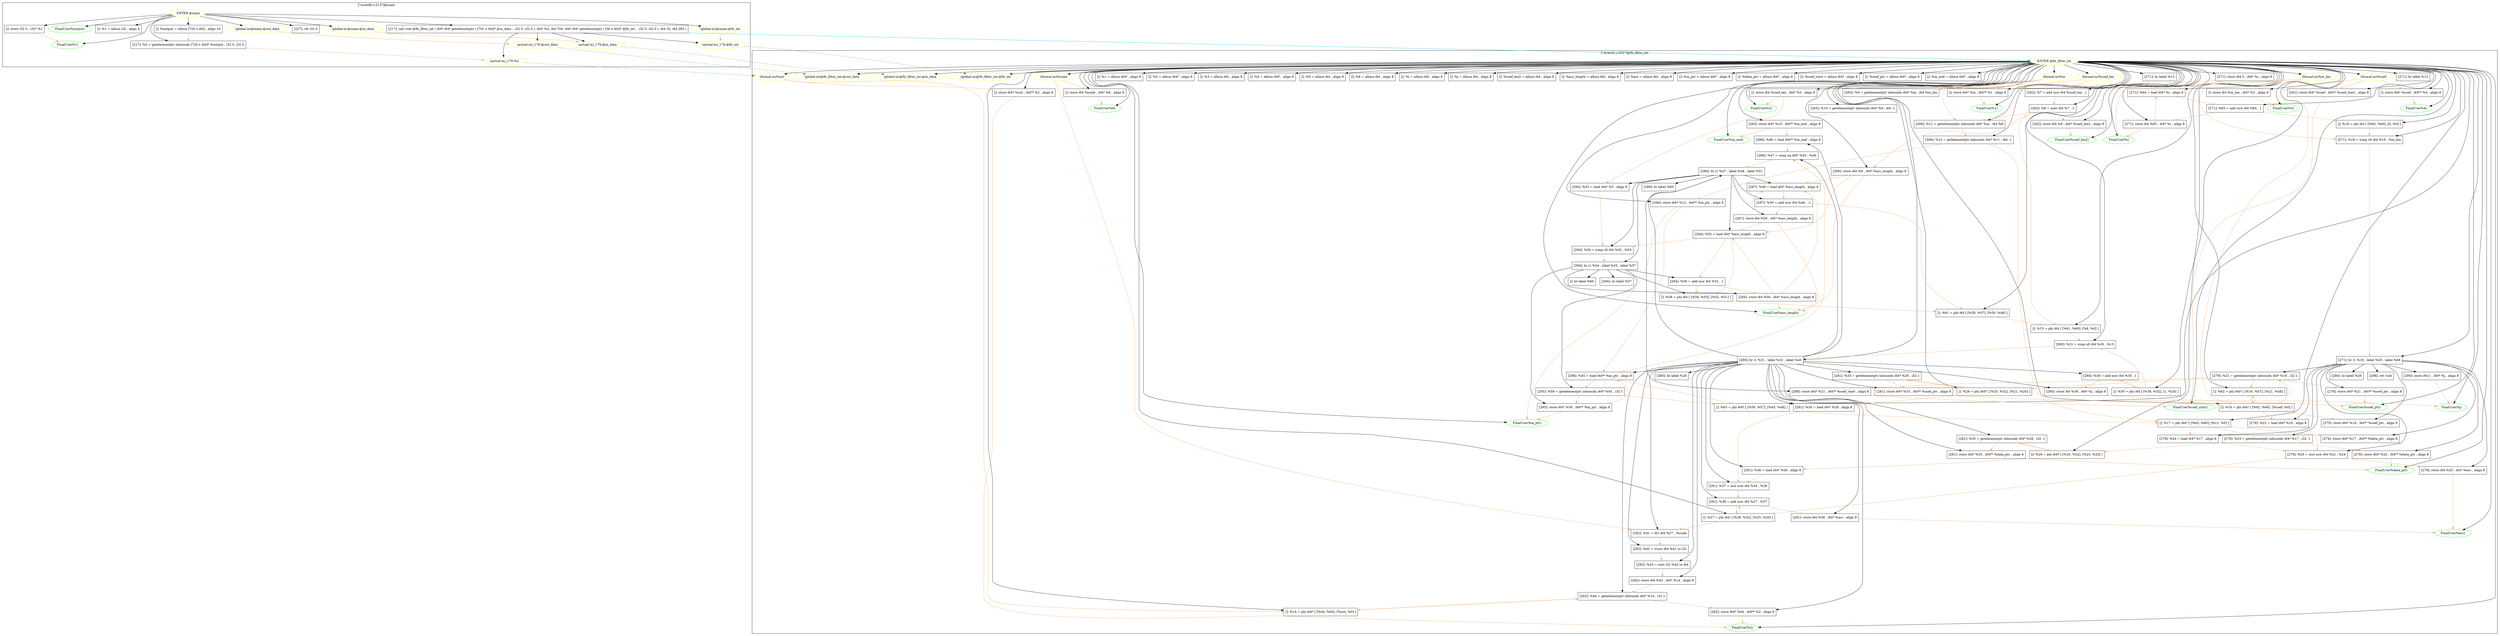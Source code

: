 digraph {
    subgraph cluster_168 {
        graph [label="[\"wcet/fir.c:213\"]@main"];
        -4611686018427387732 [label="FinalUse(%1)"
                             ,color=green];
        -4611686018427387731 [label="FinalUse(%output)"
                             ,color=green];
        168 [label="ENTER @main"
            ,color=yellow];
        171 [label="[]: %1 = alloca i32 , align 4"
            ,shape=box];
        172 [label="[]: %output = alloca [720 x i64] , align 16"
            ,shape=box];
        174 [label="[]: store i32 0 , i32* %1"
            ,shape=box];
        175 [label="[217]: %2 = getelementptr inbounds [720 x i64]* %output , i32 0, i32 0"
            ,shape=box];
        176 [label="[217]: call void @fir_filter_int ( i64* i64* getelementptr ( [701 x i64]* @in_data ,  i32 0, i32 0 ), i64* %2, i64 700, i64* i64* getelementptr ( [36 x i64]* @fir_int ,  i32 0, i32 0 ), i64 35, i64 285 )"
            ,shape=box];
        183 [label="[227]: ret i32 0"
            ,shape=box];
        75601410138153724 [label="(actual-in)_176:@out_data"
                          ,color=yellow];
        82351536043346044 [label="(global-in)@main:@out_data"
                          ,color=yellow];
        307445734561825684 [label="(actual-in)_176:@in_data"
                           ,color=yellow];
        461168601842738622 [label="(global-in)@main:@in_data"
                           ,color=yellow];
        768614336404564474 [label="(actual-in)_176:@fir_int"
                           ,color=yellow];
        4611686018427387727 [label="(actual-in)_176:%2"
                            ,color=yellow];
        4611686018427387735 [label="(global-in)@main:@fir_int"
                            ,color=yellow];
    }
    subgraph cluster_184 {
        graph [label="[\"wcet/fir.c:252\"]@fir_filter_int"];
        -4611686018427387711 [label="FinalUse(%1)"
                             ,color=green];
        -4611686018427387710 [label="FinalUse(%2)"
                             ,color=green];
        -4611686018427387709 [label="FinalUse(%3)"
                             ,color=green];
        -4611686018427387708 [label="FinalUse(%4)"
                             ,color=green];
        -4611686018427387707 [label="FinalUse(%5)"
                             ,color=green];
        -4611686018427387706 [label="FinalUse(%6)"
                             ,color=green];
        -4611686018427387705 [label="FinalUse(%i)"
                             ,color=green];
        -4611686018427387704 [label="FinalUse(%j)"
                             ,color=green];
        -4611686018427387703 [label="FinalUse(%coef_len2)"
                             ,color=green];
        -4611686018427387702 [label="FinalUse(%acc_length)"
                             ,color=green];
        -4611686018427387701 [label="FinalUse(%acc)"
                             ,color=green];
        -4611686018427387700 [label="FinalUse(%in_ptr)"
                             ,color=green];
        -4611686018427387699 [label="FinalUse(%data_ptr)"
                             ,color=green];
        -4611686018427387698 [label="FinalUse(%coef_start)"
                             ,color=green];
        -4611686018427387697 [label="FinalUse(%coef_ptr)"
                             ,color=green];
        -4611686018427387696 [label="FinalUse(%in_end)"
                             ,color=green];
        184 [label="ENTER @fir_filter_int"
            ,color=yellow];
        185 [label="(formal-in)%in"
            ,color=yellow];
        186 [label="(formal-in)%out"
            ,color=yellow];
        187 [label="(formal-in)%in_len"
            ,color=yellow];
        188 [label="(formal-in)%coef"
            ,color=yellow];
        189 [label="(formal-in)%coef_len"
            ,color=yellow];
        190 [label="(formal-in)%scale"
            ,color=yellow];
        192 [label="[]: %1 = alloca i64* , align 8"
            ,shape=box];
        193 [label="[]: %2 = alloca i64* , align 8"
            ,shape=box];
        194 [label="[]: %3 = alloca i64 , align 8"
            ,shape=box];
        195 [label="[]: %4 = alloca i64* , align 8"
            ,shape=box];
        196 [label="[]: %5 = alloca i64 , align 8"
            ,shape=box];
        197 [label="[]: %6 = alloca i64 , align 8"
            ,shape=box];
        198 [label="[]: %i = alloca i64 , align 8"
            ,shape=box];
        199 [label="[]: %j = alloca i64 , align 8"
            ,shape=box];
        200 [label="[]: %coef_len2 = alloca i64 , align 8"
            ,shape=box];
        201 [label="[]: %acc_length = alloca i64 , align 8"
            ,shape=box];
        202 [label="[]: %acc = alloca i64 , align 8"
            ,shape=box];
        203 [label="[]: %in_ptr = alloca i64* , align 8"
            ,shape=box];
        204 [label="[]: %data_ptr = alloca i64* , align 8"
            ,shape=box];
        205 [label="[]: %coef_start = alloca i64* , align 8"
            ,shape=box];
        206 [label="[]: %coef_ptr = alloca i64* , align 8"
            ,shape=box];
        207 [label="[]: %in_end = alloca i64* , align 8"
            ,shape=box];
        208 [label="[]: store i64* %in , i64** %1 , align 8"
            ,shape=box];
        209 [label="[]: store i64* %out , i64** %2 , align 8"
            ,shape=box];
        210 [label="[]: store i64 %in_len , i64* %3 , align 8"
            ,shape=box];
        211 [label="[]: store i64* %coef , i64** %4 , align 8"
            ,shape=box];
        212 [label="[]: store i64 %coef_len , i64* %5 , align 8"
            ,shape=box];
        213 [label="[]: store i64 %scale , i64* %6 , align 8"
            ,shape=box];
        214 [label="[261]: store i64* %coef , i64** %coef_start , align 8"
            ,shape=box];
        215 [label="[262]: %7 = add nsw i64 %coef_len , 1"
            ,shape=box];
        216 [label="[262]: %8 = ashr i64 %7 , 1"
            ,shape=box];
        217 [label="[262]: store i64 %8 , i64* %coef_len2 , align 8"
            ,shape=box];
        218 [label="[265]: %9 = getelementptr inbounds i64* %in , i64 %in_len"
            ,shape=box];
        219 [label="[265]: %10 = getelementptr inbounds i64* %9 , i64 -1"
            ,shape=box];
        221 [label="[265]: store i64* %10 , i64** %in_end , align 8"
            ,shape=box];
        222 [label="[266]: %11 = getelementptr inbounds i64* %in , i64 %8"
            ,shape=box];
        223 [label="[266]: %12 = getelementptr inbounds i64* %11 , i64 -1"
            ,shape=box];
        224 [label="[266]: store i64* %12 , i64** %in_ptr , align 8"
            ,shape=box];
        225 [label="[269]: store i64 %8 , i64* %acc_length , align 8"
            ,shape=box];
        226 [label="[271]: store i64 0 , i64* %i , align 8"
            ,shape=box];
        227 [label="[271]: br label %13"
            ,shape=box];
        229 [label="[]: %14 = phi i64* [ [%44, %60], [%out, %0] ]"
            ,shape=box];
        230 [label="[]: %15 = phi i64 [ [%61, %60], [%8, %0] ]"
            ,shape=box];
        231 [label="[]: %16 = phi i64* [ [%62, %60], [%coef, %0] ]"
            ,shape=box];
        232 [label="[]: %17 = phi i64* [ [%63, %60], [%12, %0] ]"
            ,shape=box];
        233 [label="[]: %18 = phi i64 [ [%65, %60], [0, %0] ]"
            ,shape=box];
        234 [label="[271]: %19 = icmp slt i64 %18 , %in_len"
            ,shape=box];
        235 [label="[271]: br i1 %19 , label %20 , label %66"
            ,shape=box];
        237 [label="[274]: store i64* %17 , i64** %data_ptr , align 8"
            ,shape=box];
        238 [label="[275]: store i64* %16 , i64** %coef_ptr , align 8"
            ,shape=box];
        239 [label="[279]: %21 = getelementptr inbounds i64* %16 , i32 1"
            ,shape=box];
        240 [label="[279]: store i64* %21 , i64** %coef_ptr , align 8"
            ,shape=box];
        241 [label="[279]: %22 = load i64* %16 , align 8"
            ,shape=box];
        242 [label="[279]: %23 = getelementptr inbounds i64* %17 , i32 -1"
            ,shape=box];
        244 [label="[279]: store i64* %23 , i64** %data_ptr , align 8"
            ,shape=box];
        245 [label="[279]: %24 = load i64* %17 , align 8"
            ,shape=box];
        246 [label="[279]: %25 = mul nsw i64 %22 , %24"
            ,shape=box];
        247 [label="[279]: store i64 %25 , i64* %acc , align 8"
            ,shape=box];
        248 [label="[280]: store i64 1 , i64* %j , align 8"
            ,shape=box];
        249 [label="[280]: br label %26"
            ,shape=box];
        251 [label="[]: %27 = phi i64 [ [%38, %32], [%25, %20] ]"
            ,shape=box];
        252 [label="[]: %28 = phi i64* [ [%35, %32], [%23, %20] ]"
            ,shape=box];
        253 [label="[]: %29 = phi i64* [ [%33, %32], [%21, %20] ]"
            ,shape=box];
        254 [label="[]: %30 = phi i64 [ [%39, %32], [1, %20] ]"
            ,shape=box];
        255 [label="[280]: %31 = icmp slt i64 %30 , %15"
            ,shape=box];
        256 [label="[280]: br i1 %31 , label %32 , label %40"
            ,shape=box];
        258 [label="[281]: %33 = getelementptr inbounds i64* %29 , i32 1"
            ,shape=box];
        259 [label="[281]: store i64* %33 , i64** %coef_ptr , align 8"
            ,shape=box];
        260 [label="[281]: %34 = load i64* %29 , align 8"
            ,shape=box];
        261 [label="[281]: %35 = getelementptr inbounds i64* %28 , i32 -1"
            ,shape=box];
        262 [label="[281]: store i64* %35 , i64** %data_ptr , align 8"
            ,shape=box];
        263 [label="[281]: %36 = load i64* %28 , align 8"
            ,shape=box];
        264 [label="[281]: %37 = mul nsw i64 %34 , %36"
            ,shape=box];
        265 [label="[281]: %38 = add nsw i64 %27 , %37"
            ,shape=box];
        266 [label="[281]: store i64 %38 , i64* %acc , align 8"
            ,shape=box];
        267 [label="[280]: %39 = add nsw i64 %30 , 1"
            ,shape=box];
        268 [label="[280]: store i64 %39 , i64* %j , align 8"
            ,shape=box];
        269 [label="[280]: br label %26"
            ,shape=box];
        271 [label="[282]: %41 = div i64 %27 , %scale"
            ,shape=box];
        272 [label="[282]: %42 = trunc i64 %41 to i32"
            ,shape=box];
        273 [label="[282]: %43 = sext i32 %42 to i64"
            ,shape=box];
        274 [label="[282]: %44 = getelementptr inbounds i64* %14 , i32 1"
            ,shape=box];
        275 [label="[282]: store i64* %44 , i64** %2 , align 8"
            ,shape=box];
        276 [label="[282]: store i64 %43 , i64* %14 , align 8"
            ,shape=box];
        277 [label="[286]: %45 = load i64** %in_ptr , align 8"
            ,shape=box];
        278 [label="[286]: %46 = load i64** %in_end , align 8"
            ,shape=box];
        279 [label="[286]: %47 = icmp eq i64* %45 , %46"
            ,shape=box];
        280 [label="[286]: br i1 %47 , label %48 , label %51"
            ,shape=box];
        282 [label="[287]: %49 = load i64* %acc_length , align 8"
            ,shape=box];
        283 [label="[287]: %50 = add nsw i64 %49 , -1"
            ,shape=box];
        284 [label="[287]: store i64 %50 , i64* %acc_length , align 8"
            ,shape=box];
        285 [label="[288]: store i64* %21 , i64** %coef_start , align 8"
            ,shape=box];
        286 [label="[289]: br label %60"
            ,shape=box];
        288 [label="[294]: %52 = load i64* %acc_length , align 8"
            ,shape=box];
        289 [label="[294]: %53 = load i64* %5 , align 8"
            ,shape=box];
        290 [label="[294]: %54 = icmp slt i64 %52 , %53"
            ,shape=box];
        291 [label="[294]: br i1 %54 , label %55 , label %57"
            ,shape=box];
        293 [label="[294]: %56 = add nsw i64 %52 , 1"
            ,shape=box];
        294 [label="[294]: store i64 %56 , i64* %acc_length , align 8"
            ,shape=box];
        295 [label="[294]: br label %57"
            ,shape=box];
        297 [label="[]: %58 = phi i64 [ [%56, %55], [%52, %51] ]"
            ,shape=box];
        298 [label="[295]: %59 = getelementptr inbounds i64* %45 , i32 1"
            ,shape=box];
        299 [label="[295]: store i64* %59 , i64** %in_ptr , align 8"
            ,shape=box];
        300 [label="[]: br label %60"
            ,shape=box];
        302 [label="[]: %61 = phi i64 [ [%58, %57], [%50, %48] ]"
            ,shape=box];
        303 [label="[]: %62 = phi i64* [ [%16, %57], [%21, %48] ]"
            ,shape=box];
        304 [label="[]: %63 = phi i64* [ [%59, %57], [%45, %48] ]"
            ,shape=box];
        305 [label="[271]: %64 = load i64* %i , align 8"
            ,shape=box];
        306 [label="[271]: %65 = add nsw i64 %64 , 1"
            ,shape=box];
        307 [label="[271]: store i64 %65 , i64* %i , align 8"
            ,shape=box];
        308 [label="[271]: br label %13"
            ,shape=box];
        310 [label="[298]: ret void"
            ,shape=box];
        82351536043346028 [label="(global-in)@fir_filter_int:@out_data"
                          ,color=yellow];
        461168601842738606 [label="(global-in)@fir_filter_int:@in_data"
                           ,color=yellow];
        4611686018427387719 [label="(global-in)@fir_filter_int:@fir_int"
                            ,color=yellow];
    }
    168 -> -4611686018427387732 [color=black];
    168 -> -4611686018427387731 [color=black];
    168 -> 171 [color=black];
    168 -> 172 [color=black];
    168 -> 174 [color=black];
    168 -> 175 [color=black];
    168 -> 176 [color=black];
    168 -> 183 [color=black];
    168 -> 82351536043346044 [color=black];
    168 -> 461168601842738622 [color=black];
    168 -> 4611686018427387735 [color=black];
    172 -> 175 [color=sandybrown];
    174 -> -4611686018427387732 [color=sandybrown];
    175 -> 4611686018427387727 [color=sandybrown];
    176 -> 184 [color=deepskyblue];
    176 -> 75601410138153724 [color=black];
    176 -> 307445734561825684 [color=black];
    176 -> 768614336404564474 [color=black];
    176 -> 4611686018427387727 [color=black];
    184 -> -4611686018427387711 [color=black];
    184 -> -4611686018427387710 [color=black];
    184 -> -4611686018427387709 [color=black];
    184 -> -4611686018427387708 [color=black];
    184 -> -4611686018427387707 [color=black];
    184 -> -4611686018427387706 [color=black];
    184 -> -4611686018427387705 [color=black];
    184 -> -4611686018427387704 [color=black];
    184 -> -4611686018427387703 [color=black];
    184 -> -4611686018427387702 [color=black];
    184 -> -4611686018427387701 [color=black];
    184 -> -4611686018427387700 [color=black];
    184 -> -4611686018427387699 [color=black];
    184 -> -4611686018427387698 [color=black];
    184 -> -4611686018427387697 [color=black];
    184 -> -4611686018427387696 [color=black];
    184 -> 185 [color=black];
    184 -> 186 [color=black];
    184 -> 187 [color=black];
    184 -> 188 [color=black];
    184 -> 189 [color=black];
    184 -> 190 [color=black];
    184 -> 192 [color=black];
    184 -> 193 [color=black];
    184 -> 194 [color=black];
    184 -> 195 [color=black];
    184 -> 196 [color=black];
    184 -> 197 [color=black];
    184 -> 198 [color=black];
    184 -> 199 [color=black];
    184 -> 200 [color=black];
    184 -> 201 [color=black];
    184 -> 202 [color=black];
    184 -> 203 [color=black];
    184 -> 204 [color=black];
    184 -> 205 [color=black];
    184 -> 206 [color=black];
    184 -> 207 [color=black];
    184 -> 208 [color=black];
    184 -> 209 [color=black];
    184 -> 210 [color=black];
    184 -> 211 [color=black];
    184 -> 212 [color=black];
    184 -> 213 [color=black];
    184 -> 214 [color=black];
    184 -> 215 [color=black];
    184 -> 216 [color=black];
    184 -> 217 [color=black];
    184 -> 218 [color=black];
    184 -> 219 [color=black];
    184 -> 221 [color=black];
    184 -> 222 [color=black];
    184 -> 223 [color=black];
    184 -> 224 [color=black];
    184 -> 225 [color=black];
    184 -> 226 [color=black];
    184 -> 227 [color=black];
    184 -> 229 [color=black];
    184 -> 230 [color=black];
    184 -> 231 [color=black];
    184 -> 232 [color=black];
    184 -> 233 [color=black];
    184 -> 234 [color=black];
    184 -> 235 [color=black];
    184 -> 251 [color=black];
    184 -> 252 [color=black];
    184 -> 253 [color=black];
    184 -> 254 [color=black];
    184 -> 255 [color=black];
    184 -> 256 [color=black];
    184 -> 302 [color=black];
    184 -> 303 [color=black];
    184 -> 304 [color=black];
    184 -> 305 [color=black];
    184 -> 306 [color=black];
    184 -> 307 [color=black];
    184 -> 308 [color=black];
    184 -> 82351536043346028 [color=black];
    184 -> 461168601842738606 [color=black];
    184 -> 4611686018427387719 [color=black];
    185 -> 208 [color=sandybrown];
    185 -> 218 [color=sandybrown];
    185 -> 222 [color=sandybrown];
    186 -> 209 [color=sandybrown];
    186 -> 229 [color=sandybrown];
    187 -> 210 [color=sandybrown];
    187 -> 218 [color=sandybrown];
    187 -> 234 [color=sandybrown];
    188 -> 211 [color=sandybrown];
    188 -> 214 [color=sandybrown];
    188 -> 231 [color=sandybrown];
    189 -> 212 [color=sandybrown];
    189 -> 215 [color=sandybrown];
    190 -> 213 [color=sandybrown];
    190 -> 271 [color=sandybrown];
    208 -> -4611686018427387711 [color=sandybrown];
    209 -> -4611686018427387710 [color=sandybrown];
    210 -> -4611686018427387709 [color=sandybrown];
    211 -> -4611686018427387708 [color=sandybrown];
    212 -> -4611686018427387707 [color=sandybrown];
    212 -> 289 [color=sandybrown];
    213 -> -4611686018427387706 [color=sandybrown];
    214 -> -4611686018427387698 [color=sandybrown];
    215 -> 216 [color=sandybrown];
    216 -> 217 [color=sandybrown];
    216 -> 222 [color=sandybrown];
    216 -> 225 [color=sandybrown];
    216 -> 230 [color=sandybrown];
    217 -> -4611686018427387703 [color=sandybrown];
    218 -> 219 [color=sandybrown];
    219 -> 221 [color=sandybrown];
    221 -> -4611686018427387696 [color=sandybrown];
    221 -> 278 [color=sandybrown];
    222 -> 223 [color=sandybrown];
    223 -> 224 [color=sandybrown];
    223 -> 232 [color=sandybrown];
    224 -> -4611686018427387700 [color=sandybrown];
    224 -> 277 [color=sandybrown];
    225 -> -4611686018427387702 [color=sandybrown];
    225 -> 282 [color=sandybrown];
    225 -> 288 [color=sandybrown];
    226 -> -4611686018427387705 [color=sandybrown];
    226 -> 305 [color=sandybrown];
    229 -> 274 [color=sandybrown];
    230 -> 255 [color=sandybrown];
    231 -> 238 [color=sandybrown];
    231 -> 239 [color=sandybrown];
    231 -> 241 [color=sandybrown];
    231 -> 303 [color=sandybrown];
    232 -> 237 [color=sandybrown];
    232 -> 242 [color=sandybrown];
    232 -> 245 [color=sandybrown];
    233 -> 234 [color=sandybrown];
    234 -> 235 [color=sandybrown];
    235 -> 237 [color=black];
    235 -> 238 [color=black];
    235 -> 239 [color=black];
    235 -> 240 [color=black];
    235 -> 241 [color=black];
    235 -> 242 [color=black];
    235 -> 244 [color=black];
    235 -> 245 [color=black];
    235 -> 246 [color=black];
    235 -> 247 [color=black];
    235 -> 248 [color=black];
    235 -> 249 [color=black];
    235 -> 310 [color=black];
    239 -> 240 [color=sandybrown];
    239 -> 253 [color=sandybrown];
    239 -> 285 [color=sandybrown];
    239 -> 303 [color=sandybrown];
    240 -> -4611686018427387697 [color=sandybrown];
    241 -> 246 [color=sandybrown];
    242 -> 244 [color=sandybrown];
    242 -> 252 [color=sandybrown];
    244 -> -4611686018427387699 [color=sandybrown];
    245 -> 246 [color=sandybrown];
    246 -> 247 [color=sandybrown];
    246 -> 251 [color=sandybrown];
    247 -> -4611686018427387701 [color=sandybrown];
    248 -> -4611686018427387704 [color=sandybrown];
    251 -> 265 [color=sandybrown];
    251 -> 271 [color=sandybrown];
    252 -> 261 [color=sandybrown];
    252 -> 263 [color=sandybrown];
    253 -> 258 [color=sandybrown];
    253 -> 260 [color=sandybrown];
    254 -> 255 [color=sandybrown];
    254 -> 267 [color=sandybrown];
    255 -> 256 [color=sandybrown];
    256 -> 258 [color=black];
    256 -> 259 [color=black];
    256 -> 260 [color=black];
    256 -> 261 [color=black];
    256 -> 262 [color=black];
    256 -> 263 [color=black];
    256 -> 264 [color=black];
    256 -> 265 [color=black];
    256 -> 266 [color=black];
    256 -> 267 [color=black];
    256 -> 268 [color=black];
    256 -> 269 [color=black];
    256 -> 271 [color=black];
    256 -> 272 [color=black];
    256 -> 273 [color=black];
    256 -> 274 [color=black];
    256 -> 275 [color=black];
    256 -> 276 [color=black];
    256 -> 277 [color=black];
    256 -> 278 [color=black];
    256 -> 279 [color=black];
    256 -> 280 [color=black];
    258 -> 253 [color=sandybrown];
    258 -> 259 [color=sandybrown];
    259 -> -4611686018427387697 [color=sandybrown];
    260 -> 264 [color=sandybrown];
    261 -> 252 [color=sandybrown];
    261 -> 262 [color=sandybrown];
    262 -> -4611686018427387699 [color=sandybrown];
    263 -> 264 [color=sandybrown];
    264 -> 265 [color=sandybrown];
    265 -> 251 [color=sandybrown];
    265 -> 266 [color=sandybrown];
    266 -> -4611686018427387701 [color=sandybrown];
    267 -> 254 [color=sandybrown];
    267 -> 268 [color=sandybrown];
    268 -> -4611686018427387704 [color=sandybrown];
    271 -> 272 [color=sandybrown];
    272 -> 273 [color=sandybrown];
    273 -> 276 [color=sandybrown];
    274 -> 229 [color=sandybrown];
    274 -> 275 [color=sandybrown];
    275 -> -4611686018427387710 [color=sandybrown];
    276 -> 274 [color=sandybrown];
    277 -> 279 [color=sandybrown];
    277 -> 298 [color=sandybrown];
    277 -> 304 [color=sandybrown];
    278 -> 279 [color=sandybrown];
    279 -> 280 [color=sandybrown];
    280 -> 282 [color=black];
    280 -> 283 [color=black];
    280 -> 284 [color=black];
    280 -> 285 [color=black];
    280 -> 286 [color=black];
    280 -> 288 [color=black];
    280 -> 289 [color=black];
    280 -> 290 [color=black];
    280 -> 291 [color=black];
    282 -> 283 [color=sandybrown];
    283 -> 284 [color=sandybrown];
    283 -> 302 [color=sandybrown];
    284 -> -4611686018427387702 [color=sandybrown];
    284 -> 282 [color=sandybrown];
    284 -> 288 [color=sandybrown];
    285 -> -4611686018427387698 [color=sandybrown];
    288 -> 290 [color=sandybrown];
    288 -> 293 [color=sandybrown];
    288 -> 297 [color=sandybrown];
    289 -> 290 [color=sandybrown];
    290 -> 291 [color=sandybrown];
    291 -> 293 [color=black];
    291 -> 294 [color=black];
    291 -> 295 [color=black];
    291 -> 297 [color=black];
    291 -> 298 [color=black];
    291 -> 299 [color=black];
    291 -> 300 [color=black];
    293 -> 294 [color=sandybrown];
    293 -> 297 [color=sandybrown];
    294 -> -4611686018427387702 [color=sandybrown];
    294 -> 282 [color=sandybrown];
    294 -> 288 [color=sandybrown];
    297 -> 302 [color=sandybrown];
    298 -> 299 [color=sandybrown];
    298 -> 304 [color=sandybrown];
    299 -> -4611686018427387700 [color=sandybrown];
    299 -> 277 [color=sandybrown];
    302 -> 230 [color=sandybrown];
    303 -> 231 [color=sandybrown];
    304 -> 232 [color=sandybrown];
    305 -> 306 [color=sandybrown];
    306 -> 233 [color=sandybrown];
    306 -> 307 [color=sandybrown];
    307 -> -4611686018427387705 [color=sandybrown];
    307 -> 305 [color=sandybrown];
    75601410138153724 -> 82351536043346028 [style=dashed
                                           ,color=forestgreen];
    82351536043346044 -> 75601410138153724 [color=sandybrown];
    307445734561825684 -> 461168601842738606 [style=dashed
                                             ,color=forestgreen];
    461168601842738622 -> 307445734561825684 [color=sandybrown];
    768614336404564474 -> 4611686018427387719 [style=dashed
                                              ,color=forestgreen];
    4611686018427387727 -> 186 [style=dashed
                               ,color=forestgreen];
    4611686018427387735 -> 768614336404564474 [color=sandybrown];
}